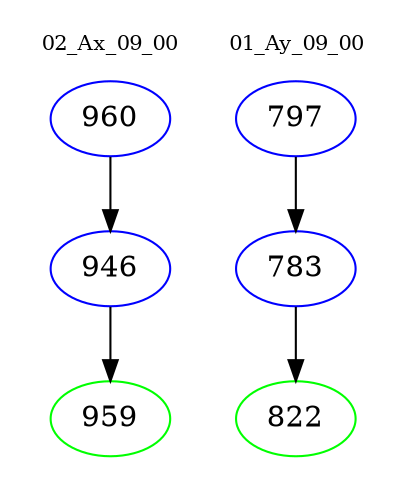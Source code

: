 digraph{
subgraph cluster_0 {
color = white
label = "02_Ax_09_00";
fontsize=10;
T0_960 [label="960", color="blue"]
T0_960 -> T0_946 [color="black"]
T0_946 [label="946", color="blue"]
T0_946 -> T0_959 [color="black"]
T0_959 [label="959", color="green"]
}
subgraph cluster_1 {
color = white
label = "01_Ay_09_00";
fontsize=10;
T1_797 [label="797", color="blue"]
T1_797 -> T1_783 [color="black"]
T1_783 [label="783", color="blue"]
T1_783 -> T1_822 [color="black"]
T1_822 [label="822", color="green"]
}
}
